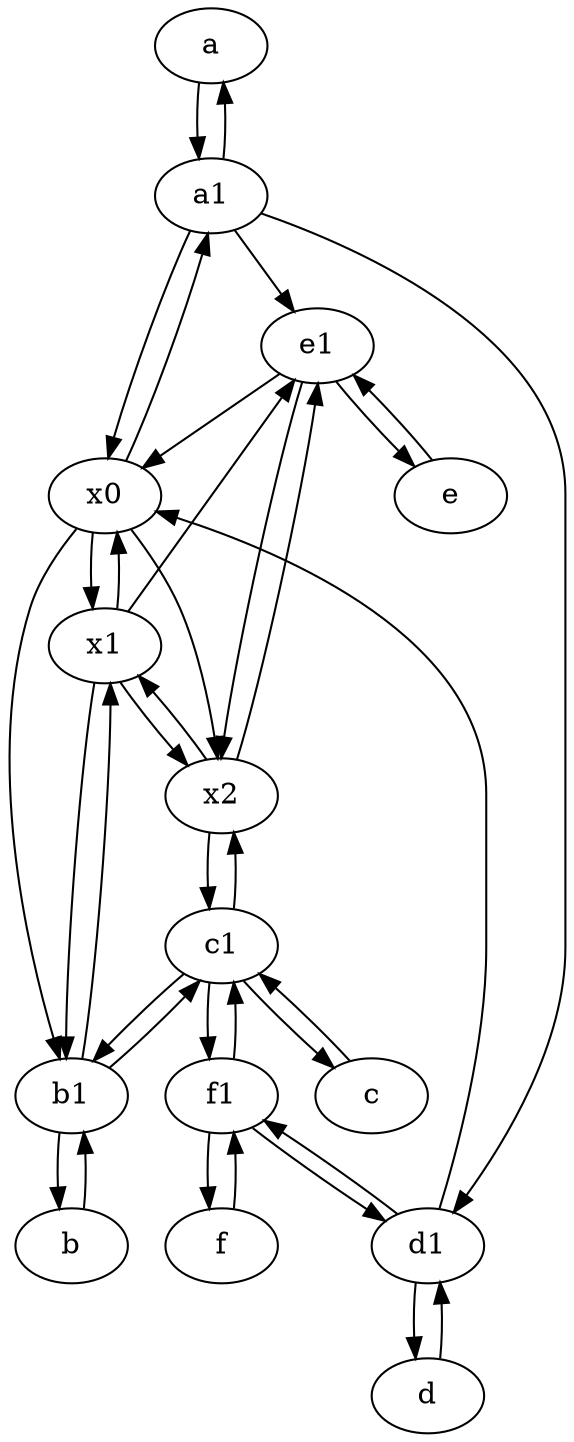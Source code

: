 digraph  {
	a [pos="40,10!"];
	x1;
	d1 [pos="25,30!"];
	f1;
	f [pos="15,45!"];
	c1 [pos="30,15!"];
	e [pos="30,50!"];
	x0;
	b1 [pos="45,20!"];
	e1 [pos="25,45!"];
	x2;
	b [pos="50,20!"];
	d [pos="20,30!"];
	a1 [pos="40,15!"];
	c [pos="20,10!"];
	x1 -> x2;
	c -> c1;
	d -> d1;
	e -> e1;
	x1 -> x0;
	c1 -> b1;
	b1 -> c1;
	x1 -> b1;
	f -> f1;
	d1 -> f1;
	x0 -> a1;
	f1 -> f;
	a1 -> d1;
	c1 -> x2;
	b -> b1;
	a1 -> x0;
	b1 -> b;
	f1 -> d1;
	e1 -> x2;
	c1 -> c;
	b1 -> x1;
	x2 -> e1;
	e1 -> e;
	e1 -> x0;
	d1 -> x0;
	a -> a1;
	x2 -> x1;
	x0 -> b1;
	x2 -> c1;
	x1 -> e1;
	a1 -> e1;
	a1 -> a;
	f1 -> c1;
	x0 -> x2;
	d1 -> d;
	x0 -> x1;
	c1 -> f1;

	}